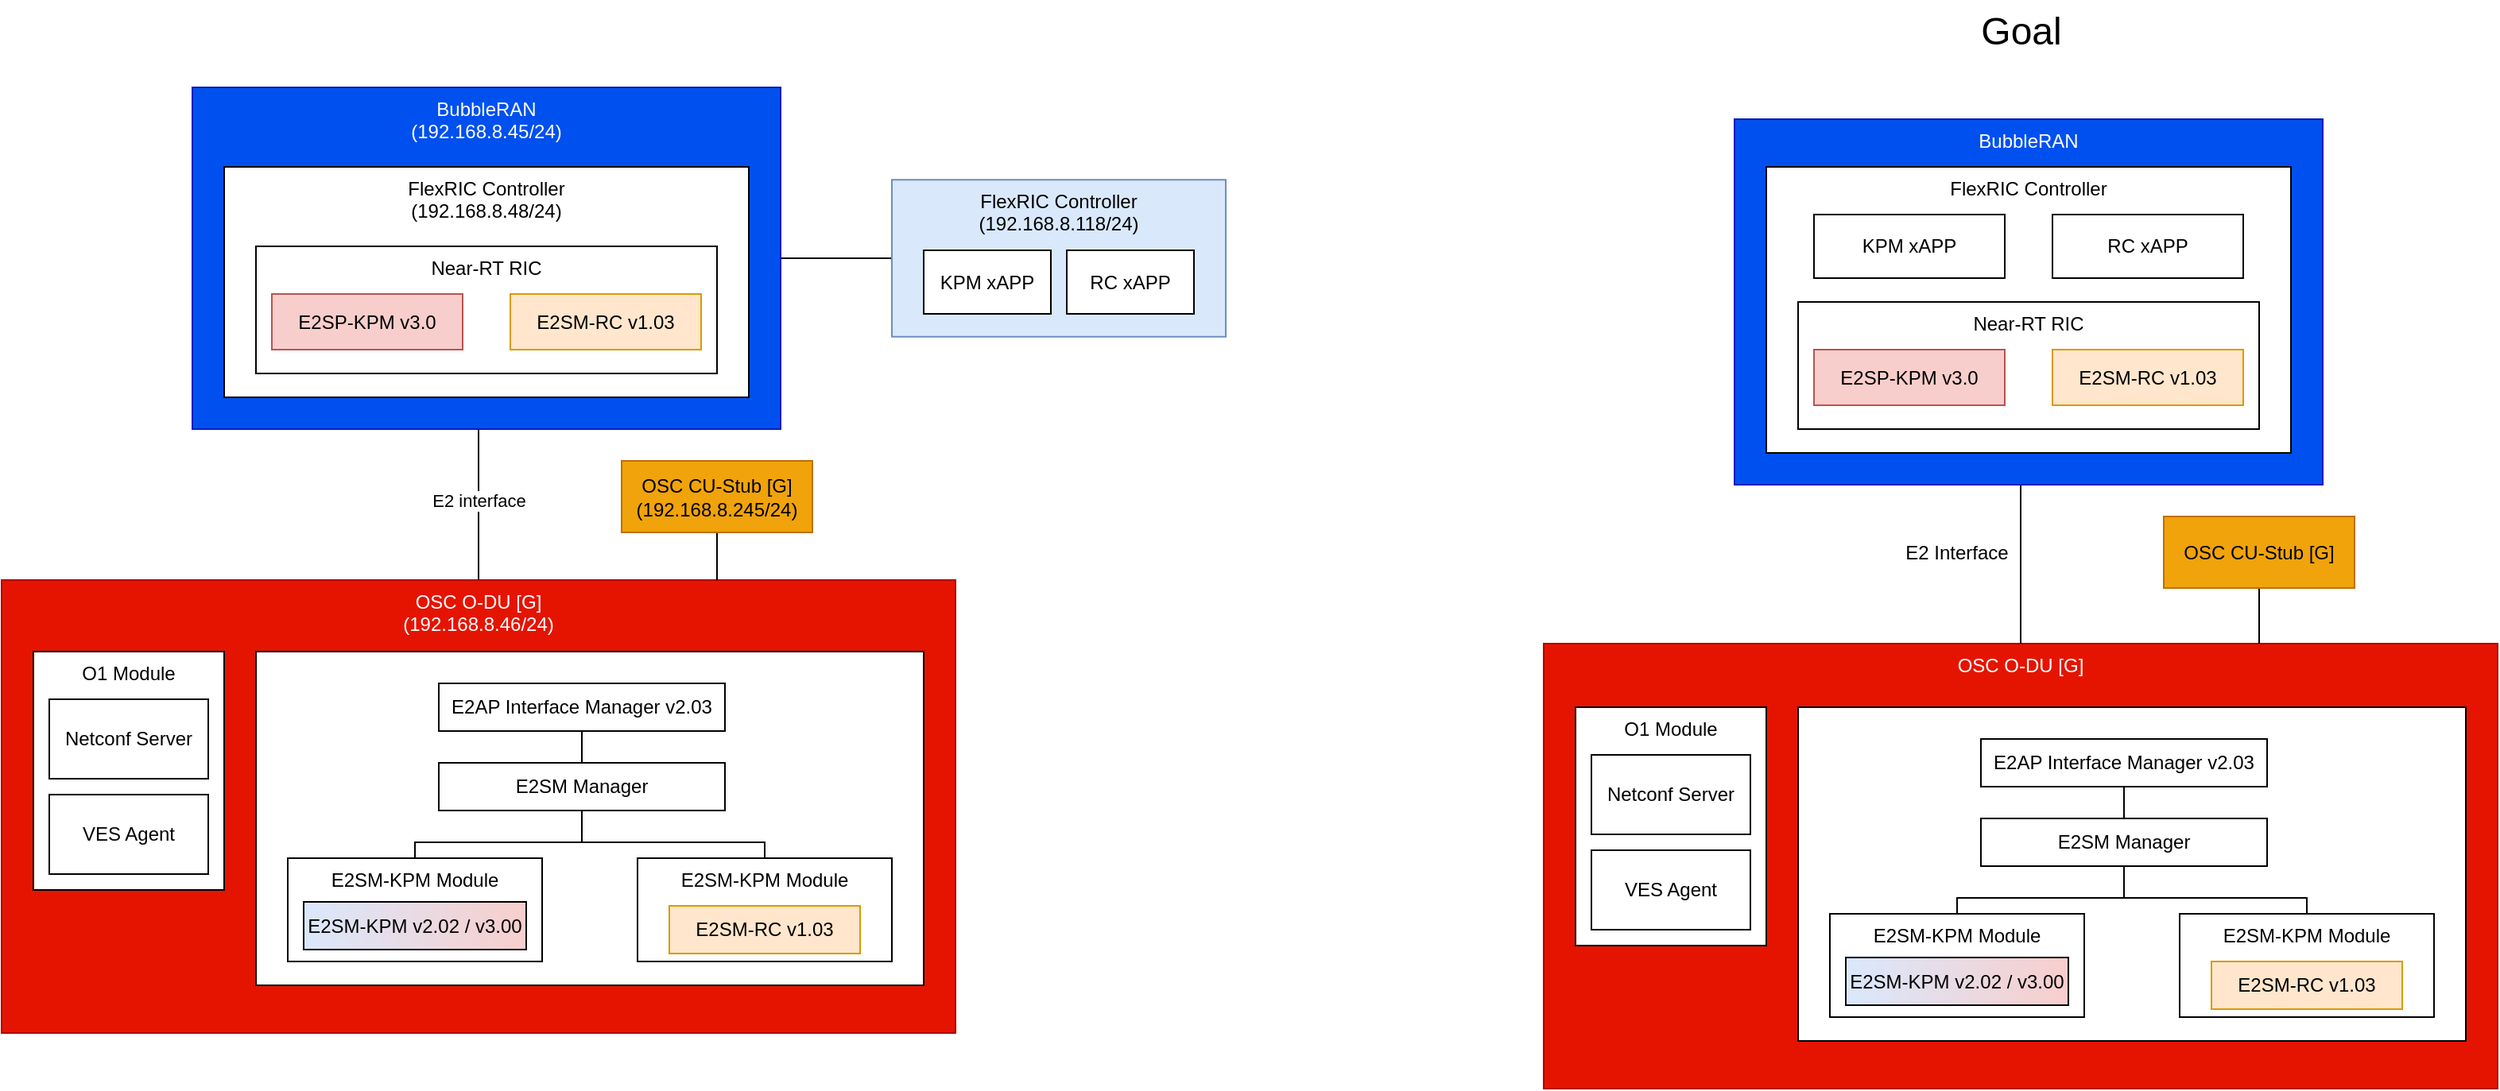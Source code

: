 <mxfile version="22.0.8" type="github" pages="4">
  <diagram name="Option 1" id="s59Q-w158SCySWScrCad">
    <mxGraphModel dx="2206" dy="1177" grid="1" gridSize="10" guides="1" tooltips="1" connect="1" arrows="1" fold="1" page="1" pageScale="1" pageWidth="850" pageHeight="1100" math="0" shadow="0">
      <root>
        <mxCell id="zjvszuKnY3uwTeaeMW8j-0" />
        <mxCell id="zjvszuKnY3uwTeaeMW8j-1" parent="zjvszuKnY3uwTeaeMW8j-0" />
        <mxCell id="ih0XG9cOAy8pQyRao4BD-30" style="edgeStyle=orthogonalEdgeStyle;rounded=0;orthogonalLoop=1;jettySize=auto;html=1;entryX=1;entryY=0.5;entryDx=0;entryDy=0;endArrow=none;endFill=0;" edge="1" parent="zjvszuKnY3uwTeaeMW8j-1" source="ih0XG9cOAy8pQyRao4BD-28" target="6quzkuUEPlF7q0RY0qUe-0">
          <mxGeometry relative="1" as="geometry" />
        </mxCell>
        <mxCell id="ih0XG9cOAy8pQyRao4BD-28" value="FlexRIC Controller&lt;br&gt;(192.168.8.118/24)" style="rounded=0;whiteSpace=wrap;html=1;fillColor=#dae8fc;strokeColor=#6c8ebf;verticalAlign=top;" vertex="1" parent="zjvszuKnY3uwTeaeMW8j-1">
          <mxGeometry x="600" y="118.13" width="210" height="98.75" as="geometry" />
        </mxCell>
        <mxCell id="zjvszuKnY3uwTeaeMW8j-32" value="OSC O-DU [G]&lt;br&gt;(192.168.8.46/24)" style="rounded=0;whiteSpace=wrap;html=1;verticalAlign=top;fillColor=#e51400;fontColor=#ffffff;strokeColor=#B20000;" parent="zjvszuKnY3uwTeaeMW8j-1" vertex="1">
          <mxGeometry x="40" y="370" width="600" height="285" as="geometry" />
        </mxCell>
        <mxCell id="zjvszuKnY3uwTeaeMW8j-33" value="O1 Module" style="rounded=0;whiteSpace=wrap;html=1;verticalAlign=top;" parent="zjvszuKnY3uwTeaeMW8j-1" vertex="1">
          <mxGeometry x="60" y="415" width="120" height="150" as="geometry" />
        </mxCell>
        <mxCell id="zjvszuKnY3uwTeaeMW8j-34" value="Netconf Server" style="rounded=0;whiteSpace=wrap;html=1;" parent="zjvszuKnY3uwTeaeMW8j-1" vertex="1">
          <mxGeometry x="70" y="445" width="100" height="50" as="geometry" />
        </mxCell>
        <mxCell id="zjvszuKnY3uwTeaeMW8j-35" value="VES Agent" style="rounded=0;whiteSpace=wrap;html=1;" parent="zjvszuKnY3uwTeaeMW8j-1" vertex="1">
          <mxGeometry x="70" y="505" width="100" height="50" as="geometry" />
        </mxCell>
        <mxCell id="zjvszuKnY3uwTeaeMW8j-36" value="" style="rounded=0;whiteSpace=wrap;html=1;" parent="zjvszuKnY3uwTeaeMW8j-1" vertex="1">
          <mxGeometry x="200" y="415" width="420" height="210" as="geometry" />
        </mxCell>
        <mxCell id="zjvszuKnY3uwTeaeMW8j-37" style="edgeStyle=orthogonalEdgeStyle;rounded=0;orthogonalLoop=1;jettySize=auto;html=1;entryX=0.5;entryY=0;entryDx=0;entryDy=0;endArrow=none;endFill=0;" parent="zjvszuKnY3uwTeaeMW8j-1" source="zjvszuKnY3uwTeaeMW8j-38" target="zjvszuKnY3uwTeaeMW8j-41" edge="1">
          <mxGeometry relative="1" as="geometry" />
        </mxCell>
        <mxCell id="zjvszuKnY3uwTeaeMW8j-38" value="E2AP Interface Manager v2.03" style="rounded=0;whiteSpace=wrap;html=1;" parent="zjvszuKnY3uwTeaeMW8j-1" vertex="1">
          <mxGeometry x="315" y="435" width="180" height="30" as="geometry" />
        </mxCell>
        <mxCell id="zjvszuKnY3uwTeaeMW8j-39" style="edgeStyle=orthogonalEdgeStyle;rounded=0;orthogonalLoop=1;jettySize=auto;html=1;endArrow=none;endFill=0;" parent="zjvszuKnY3uwTeaeMW8j-1" source="zjvszuKnY3uwTeaeMW8j-41" target="zjvszuKnY3uwTeaeMW8j-43" edge="1">
          <mxGeometry relative="1" as="geometry" />
        </mxCell>
        <mxCell id="zjvszuKnY3uwTeaeMW8j-40" style="edgeStyle=orthogonalEdgeStyle;rounded=0;orthogonalLoop=1;jettySize=auto;html=1;endArrow=none;endFill=0;" parent="zjvszuKnY3uwTeaeMW8j-1" source="zjvszuKnY3uwTeaeMW8j-41" target="zjvszuKnY3uwTeaeMW8j-45" edge="1">
          <mxGeometry relative="1" as="geometry">
            <Array as="points">
              <mxPoint x="405" y="535" />
              <mxPoint x="520" y="535" />
            </Array>
          </mxGeometry>
        </mxCell>
        <mxCell id="zjvszuKnY3uwTeaeMW8j-41" value="E2SM Manager" style="rounded=0;whiteSpace=wrap;html=1;" parent="zjvszuKnY3uwTeaeMW8j-1" vertex="1">
          <mxGeometry x="315" y="485" width="180" height="30" as="geometry" />
        </mxCell>
        <mxCell id="zjvszuKnY3uwTeaeMW8j-42" value="" style="group" parent="zjvszuKnY3uwTeaeMW8j-1" vertex="1" connectable="0">
          <mxGeometry x="220" y="545" width="160" height="65" as="geometry" />
        </mxCell>
        <mxCell id="zjvszuKnY3uwTeaeMW8j-43" value="E2SM-KPM Module" style="rounded=0;whiteSpace=wrap;html=1;verticalAlign=top;" parent="zjvszuKnY3uwTeaeMW8j-42" vertex="1">
          <mxGeometry width="160" height="65" as="geometry" />
        </mxCell>
        <mxCell id="zjvszuKnY3uwTeaeMW8j-44" value="E2SM-KPM v2.02 / v3.00" style="rounded=0;whiteSpace=wrap;html=1;gradientColor=#DAE8FC;gradientDirection=west;fillColor=#F8CECC;" parent="zjvszuKnY3uwTeaeMW8j-42" vertex="1">
          <mxGeometry x="10" y="27.5" width="140" height="30" as="geometry" />
        </mxCell>
        <mxCell id="zjvszuKnY3uwTeaeMW8j-45" value="E2SM-KPM Module" style="rounded=0;whiteSpace=wrap;html=1;verticalAlign=top;" parent="zjvszuKnY3uwTeaeMW8j-1" vertex="1">
          <mxGeometry x="440" y="545" width="160" height="65" as="geometry" />
        </mxCell>
        <mxCell id="zjvszuKnY3uwTeaeMW8j-46" value="E2SM-RC v1.03" style="rounded=0;whiteSpace=wrap;html=1;fillColor=#ffe6cc;strokeColor=#d79b00;" parent="zjvszuKnY3uwTeaeMW8j-1" vertex="1">
          <mxGeometry x="460" y="575" width="120" height="30" as="geometry" />
        </mxCell>
        <mxCell id="zjvszuKnY3uwTeaeMW8j-47" style="edgeStyle=orthogonalEdgeStyle;rounded=0;orthogonalLoop=1;jettySize=auto;html=1;entryX=0.75;entryY=0;entryDx=0;entryDy=0;endArrow=none;endFill=0;" parent="zjvszuKnY3uwTeaeMW8j-1" source="zjvszuKnY3uwTeaeMW8j-48" target="zjvszuKnY3uwTeaeMW8j-32" edge="1">
          <mxGeometry relative="1" as="geometry" />
        </mxCell>
        <mxCell id="zjvszuKnY3uwTeaeMW8j-48" value="OSC CU-Stub [G]&lt;br&gt;(192.168.8.245/24)" style="rounded=0;whiteSpace=wrap;html=1;fillColor=#f0a30a;fontColor=#000000;strokeColor=#BD7000;" parent="zjvszuKnY3uwTeaeMW8j-1" vertex="1">
          <mxGeometry x="430" y="295" width="120" height="45" as="geometry" />
        </mxCell>
        <mxCell id="zjvszuKnY3uwTeaeMW8j-49" value="E2 interface" style="edgeStyle=orthogonalEdgeStyle;rounded=0;orthogonalLoop=1;jettySize=auto;html=1;endArrow=none;endFill=0;jumpStyle=arc;exitX=0.5;exitY=1;exitDx=0;exitDy=0;" parent="zjvszuKnY3uwTeaeMW8j-1" source="6quzkuUEPlF7q0RY0qUe-0" target="zjvszuKnY3uwTeaeMW8j-32" edge="1">
          <mxGeometry relative="1" as="geometry">
            <mxPoint x="340" y="275" as="sourcePoint" />
            <Array as="points">
              <mxPoint x="340" y="275" />
            </Array>
          </mxGeometry>
        </mxCell>
        <mxCell id="6quzkuUEPlF7q0RY0qUe-0" value="BubbleRAN &lt;br&gt;(192.168.8.45/24)" style="rounded=0;whiteSpace=wrap;html=1;verticalAlign=top;fillColor=#0050ef;fontColor=#ffffff;strokeColor=#001DBC;" parent="zjvszuKnY3uwTeaeMW8j-1" vertex="1">
          <mxGeometry x="160" y="60" width="370" height="215" as="geometry" />
        </mxCell>
        <mxCell id="6quzkuUEPlF7q0RY0qUe-1" value="FlexRIC Controller &lt;br&gt;(192.168.8.48/24)" style="rounded=0;whiteSpace=wrap;html=1;verticalAlign=top;" parent="zjvszuKnY3uwTeaeMW8j-1" vertex="1">
          <mxGeometry x="180" y="110" width="330" height="145" as="geometry" />
        </mxCell>
        <mxCell id="6quzkuUEPlF7q0RY0qUe-2" value="KPM xAPP" style="rounded=0;whiteSpace=wrap;html=1;" parent="zjvszuKnY3uwTeaeMW8j-1" vertex="1">
          <mxGeometry x="620" y="162.5" width="80" height="40" as="geometry" />
        </mxCell>
        <mxCell id="6quzkuUEPlF7q0RY0qUe-3" value="RC xAPP" style="rounded=0;whiteSpace=wrap;html=1;" parent="zjvszuKnY3uwTeaeMW8j-1" vertex="1">
          <mxGeometry x="710" y="162.5" width="80" height="40" as="geometry" />
        </mxCell>
        <mxCell id="6quzkuUEPlF7q0RY0qUe-4" value="Near-RT RIC" style="rounded=0;whiteSpace=wrap;html=1;verticalAlign=top;" parent="zjvszuKnY3uwTeaeMW8j-1" vertex="1">
          <mxGeometry x="200" y="160" width="290" height="80" as="geometry" />
        </mxCell>
        <mxCell id="6quzkuUEPlF7q0RY0qUe-5" value="E2SP-KPM v3.0" style="rounded=0;whiteSpace=wrap;html=1;fillColor=#f8cecc;strokeColor=#b85450;" parent="zjvszuKnY3uwTeaeMW8j-1" vertex="1">
          <mxGeometry x="210" y="190" width="120" height="35" as="geometry" />
        </mxCell>
        <mxCell id="6quzkuUEPlF7q0RY0qUe-6" value="E2SM-RC v1.03" style="rounded=0;whiteSpace=wrap;html=1;fillColor=#ffe6cc;strokeColor=#d79b00;" parent="zjvszuKnY3uwTeaeMW8j-1" vertex="1">
          <mxGeometry x="360" y="190" width="120" height="35" as="geometry" />
        </mxCell>
        <mxCell id="6quzkuUEPlF7q0RY0qUe-7" style="edgeStyle=orthogonalEdgeStyle;rounded=0;orthogonalLoop=1;jettySize=auto;html=1;exitX=0.5;exitY=1;exitDx=0;exitDy=0;" parent="zjvszuKnY3uwTeaeMW8j-1" source="6quzkuUEPlF7q0RY0qUe-1" target="6quzkuUEPlF7q0RY0qUe-1" edge="1">
          <mxGeometry relative="1" as="geometry" />
        </mxCell>
        <mxCell id="ih0XG9cOAy8pQyRao4BD-0" value="OSC O-DU [G]" style="rounded=0;whiteSpace=wrap;html=1;verticalAlign=top;fillColor=#e51400;fontColor=#ffffff;strokeColor=#B20000;" vertex="1" parent="zjvszuKnY3uwTeaeMW8j-1">
          <mxGeometry x="1010" y="410" width="600" height="280" as="geometry" />
        </mxCell>
        <mxCell id="ih0XG9cOAy8pQyRao4BD-1" value="O1 Module" style="rounded=0;whiteSpace=wrap;html=1;verticalAlign=top;" vertex="1" parent="zjvszuKnY3uwTeaeMW8j-1">
          <mxGeometry x="1030" y="450" width="120" height="150" as="geometry" />
        </mxCell>
        <mxCell id="ih0XG9cOAy8pQyRao4BD-2" value="Netconf Server" style="rounded=0;whiteSpace=wrap;html=1;" vertex="1" parent="zjvszuKnY3uwTeaeMW8j-1">
          <mxGeometry x="1040" y="480" width="100" height="50" as="geometry" />
        </mxCell>
        <mxCell id="ih0XG9cOAy8pQyRao4BD-3" value="VES Agent" style="rounded=0;whiteSpace=wrap;html=1;" vertex="1" parent="zjvszuKnY3uwTeaeMW8j-1">
          <mxGeometry x="1040" y="540" width="100" height="50" as="geometry" />
        </mxCell>
        <mxCell id="ih0XG9cOAy8pQyRao4BD-4" value="" style="rounded=0;whiteSpace=wrap;html=1;" vertex="1" parent="zjvszuKnY3uwTeaeMW8j-1">
          <mxGeometry x="1170" y="450" width="420" height="210" as="geometry" />
        </mxCell>
        <mxCell id="ih0XG9cOAy8pQyRao4BD-5" style="edgeStyle=orthogonalEdgeStyle;rounded=0;orthogonalLoop=1;jettySize=auto;html=1;entryX=0.5;entryY=0;entryDx=0;entryDy=0;endArrow=none;endFill=0;" edge="1" parent="zjvszuKnY3uwTeaeMW8j-1" source="ih0XG9cOAy8pQyRao4BD-6" target="ih0XG9cOAy8pQyRao4BD-9">
          <mxGeometry relative="1" as="geometry" />
        </mxCell>
        <mxCell id="ih0XG9cOAy8pQyRao4BD-6" value="E2AP Interface Manager v2.03" style="rounded=0;whiteSpace=wrap;html=1;" vertex="1" parent="zjvszuKnY3uwTeaeMW8j-1">
          <mxGeometry x="1285" y="470" width="180" height="30" as="geometry" />
        </mxCell>
        <mxCell id="ih0XG9cOAy8pQyRao4BD-7" style="edgeStyle=orthogonalEdgeStyle;rounded=0;orthogonalLoop=1;jettySize=auto;html=1;endArrow=none;endFill=0;" edge="1" parent="zjvszuKnY3uwTeaeMW8j-1" source="ih0XG9cOAy8pQyRao4BD-9" target="ih0XG9cOAy8pQyRao4BD-11">
          <mxGeometry relative="1" as="geometry" />
        </mxCell>
        <mxCell id="ih0XG9cOAy8pQyRao4BD-8" style="edgeStyle=orthogonalEdgeStyle;rounded=0;orthogonalLoop=1;jettySize=auto;html=1;endArrow=none;endFill=0;" edge="1" parent="zjvszuKnY3uwTeaeMW8j-1" source="ih0XG9cOAy8pQyRao4BD-9" target="ih0XG9cOAy8pQyRao4BD-13">
          <mxGeometry relative="1" as="geometry">
            <Array as="points">
              <mxPoint x="1375" y="570" />
              <mxPoint x="1490" y="570" />
            </Array>
          </mxGeometry>
        </mxCell>
        <mxCell id="ih0XG9cOAy8pQyRao4BD-9" value="E2SM Manager" style="rounded=0;whiteSpace=wrap;html=1;" vertex="1" parent="zjvszuKnY3uwTeaeMW8j-1">
          <mxGeometry x="1285" y="520" width="180" height="30" as="geometry" />
        </mxCell>
        <mxCell id="ih0XG9cOAy8pQyRao4BD-10" value="" style="group" vertex="1" connectable="0" parent="zjvszuKnY3uwTeaeMW8j-1">
          <mxGeometry x="1190" y="580" width="160" height="65" as="geometry" />
        </mxCell>
        <mxCell id="ih0XG9cOAy8pQyRao4BD-11" value="E2SM-KPM Module" style="rounded=0;whiteSpace=wrap;html=1;verticalAlign=top;" vertex="1" parent="ih0XG9cOAy8pQyRao4BD-10">
          <mxGeometry width="160" height="65" as="geometry" />
        </mxCell>
        <mxCell id="ih0XG9cOAy8pQyRao4BD-12" value="E2SM-KPM v2.02 / v3.00" style="rounded=0;whiteSpace=wrap;html=1;gradientColor=#DAE8FC;gradientDirection=west;fillColor=#F8CECC;" vertex="1" parent="ih0XG9cOAy8pQyRao4BD-10">
          <mxGeometry x="10" y="27.5" width="140" height="30" as="geometry" />
        </mxCell>
        <mxCell id="ih0XG9cOAy8pQyRao4BD-13" value="E2SM-KPM Module" style="rounded=0;whiteSpace=wrap;html=1;verticalAlign=top;" vertex="1" parent="zjvszuKnY3uwTeaeMW8j-1">
          <mxGeometry x="1410" y="580" width="160" height="65" as="geometry" />
        </mxCell>
        <mxCell id="ih0XG9cOAy8pQyRao4BD-14" value="E2SM-RC v1.03" style="rounded=0;whiteSpace=wrap;html=1;fillColor=#ffe6cc;strokeColor=#d79b00;" vertex="1" parent="zjvszuKnY3uwTeaeMW8j-1">
          <mxGeometry x="1430" y="610" width="120" height="30" as="geometry" />
        </mxCell>
        <mxCell id="ih0XG9cOAy8pQyRao4BD-15" style="edgeStyle=orthogonalEdgeStyle;rounded=0;orthogonalLoop=1;jettySize=auto;html=1;entryX=0.75;entryY=0;entryDx=0;entryDy=0;endArrow=none;endFill=0;" edge="1" parent="zjvszuKnY3uwTeaeMW8j-1" source="ih0XG9cOAy8pQyRao4BD-16" target="ih0XG9cOAy8pQyRao4BD-0">
          <mxGeometry relative="1" as="geometry" />
        </mxCell>
        <mxCell id="ih0XG9cOAy8pQyRao4BD-16" value="OSC CU-Stub [G]" style="rounded=0;whiteSpace=wrap;html=1;fillColor=#f0a30a;fontColor=#000000;strokeColor=#BD7000;" vertex="1" parent="zjvszuKnY3uwTeaeMW8j-1">
          <mxGeometry x="1400" y="330" width="120" height="45" as="geometry" />
        </mxCell>
        <mxCell id="ih0XG9cOAy8pQyRao4BD-17" style="edgeStyle=orthogonalEdgeStyle;rounded=0;orthogonalLoop=1;jettySize=auto;html=1;endArrow=none;endFill=0;jumpStyle=arc;exitX=0.5;exitY=1;exitDx=0;exitDy=0;" edge="1" parent="zjvszuKnY3uwTeaeMW8j-1" source="ih0XG9cOAy8pQyRao4BD-19" target="ih0XG9cOAy8pQyRao4BD-0">
          <mxGeometry relative="1" as="geometry">
            <mxPoint x="1310" y="310" as="sourcePoint" />
            <Array as="points">
              <mxPoint x="1310" y="310" />
            </Array>
          </mxGeometry>
        </mxCell>
        <mxCell id="ih0XG9cOAy8pQyRao4BD-18" value="E2 Interface" style="text;html=1;strokeColor=none;fillColor=none;align=center;verticalAlign=middle;whiteSpace=wrap;rounded=0;" vertex="1" parent="zjvszuKnY3uwTeaeMW8j-1">
          <mxGeometry x="1215" y="337.5" width="110" height="30" as="geometry" />
        </mxCell>
        <mxCell id="ih0XG9cOAy8pQyRao4BD-19" value="BubbleRAN" style="rounded=0;whiteSpace=wrap;html=1;verticalAlign=top;fillColor=#0050ef;fontColor=#ffffff;strokeColor=#001DBC;" vertex="1" parent="zjvszuKnY3uwTeaeMW8j-1">
          <mxGeometry x="1130" y="80" width="370" height="230" as="geometry" />
        </mxCell>
        <mxCell id="ih0XG9cOAy8pQyRao4BD-20" value="FlexRIC Controller" style="rounded=0;whiteSpace=wrap;html=1;verticalAlign=top;" vertex="1" parent="zjvszuKnY3uwTeaeMW8j-1">
          <mxGeometry x="1150" y="110" width="330" height="180" as="geometry" />
        </mxCell>
        <mxCell id="ih0XG9cOAy8pQyRao4BD-21" value="KPM xAPP" style="rounded=0;whiteSpace=wrap;html=1;" vertex="1" parent="zjvszuKnY3uwTeaeMW8j-1">
          <mxGeometry x="1180" y="140" width="120" height="40" as="geometry" />
        </mxCell>
        <mxCell id="ih0XG9cOAy8pQyRao4BD-22" value="RC xAPP" style="rounded=0;whiteSpace=wrap;html=1;" vertex="1" parent="zjvszuKnY3uwTeaeMW8j-1">
          <mxGeometry x="1330" y="140" width="120" height="40" as="geometry" />
        </mxCell>
        <mxCell id="ih0XG9cOAy8pQyRao4BD-23" value="Near-RT RIC" style="rounded=0;whiteSpace=wrap;html=1;verticalAlign=top;" vertex="1" parent="zjvszuKnY3uwTeaeMW8j-1">
          <mxGeometry x="1170" y="195" width="290" height="80" as="geometry" />
        </mxCell>
        <mxCell id="ih0XG9cOAy8pQyRao4BD-24" value="E2SP-KPM v3.0" style="rounded=0;whiteSpace=wrap;html=1;fillColor=#f8cecc;strokeColor=#b85450;" vertex="1" parent="zjvszuKnY3uwTeaeMW8j-1">
          <mxGeometry x="1180" y="225" width="120" height="35" as="geometry" />
        </mxCell>
        <mxCell id="ih0XG9cOAy8pQyRao4BD-25" value="E2SM-RC v1.03" style="rounded=0;whiteSpace=wrap;html=1;fillColor=#ffe6cc;strokeColor=#d79b00;" vertex="1" parent="zjvszuKnY3uwTeaeMW8j-1">
          <mxGeometry x="1330" y="225" width="120" height="35" as="geometry" />
        </mxCell>
        <mxCell id="ih0XG9cOAy8pQyRao4BD-26" style="edgeStyle=orthogonalEdgeStyle;rounded=0;orthogonalLoop=1;jettySize=auto;html=1;exitX=0.5;exitY=1;exitDx=0;exitDy=0;" edge="1" parent="zjvszuKnY3uwTeaeMW8j-1" source="ih0XG9cOAy8pQyRao4BD-20" target="ih0XG9cOAy8pQyRao4BD-20">
          <mxGeometry relative="1" as="geometry" />
        </mxCell>
        <mxCell id="ih0XG9cOAy8pQyRao4BD-27" value="&lt;font style=&quot;font-size: 24px;&quot;&gt;Goal&lt;/font&gt;" style="text;html=1;align=center;verticalAlign=middle;resizable=0;points=[];autosize=1;strokeColor=none;fillColor=none;" vertex="1" parent="zjvszuKnY3uwTeaeMW8j-1">
          <mxGeometry x="1275" y="5" width="70" height="40" as="geometry" />
        </mxCell>
      </root>
    </mxGraphModel>
  </diagram>
  <diagram name="Option 2" id="tCfgE7BR6PGSNtpNqZTy">
    <mxGraphModel dx="1247" dy="665" grid="1" gridSize="10" guides="1" tooltips="1" connect="1" arrows="1" fold="1" page="1" pageScale="1" pageWidth="850" pageHeight="1100" math="0" shadow="0">
      <root>
        <mxCell id="4ySPWQuoWYqf-f-CI60a-0" />
        <mxCell id="4ySPWQuoWYqf-f-CI60a-1" parent="4ySPWQuoWYqf-f-CI60a-0" />
        <mxCell id="4ySPWQuoWYqf-f-CI60a-2" value="OAI gNB" style="rounded=0;whiteSpace=wrap;html=1;verticalAlign=top;" vertex="1" parent="4ySPWQuoWYqf-f-CI60a-1">
          <mxGeometry x="285" y="380" width="150" height="190" as="geometry" />
        </mxCell>
        <mxCell id="4ySPWQuoWYqf-f-CI60a-3" style="edgeStyle=orthogonalEdgeStyle;rounded=0;orthogonalLoop=1;jettySize=auto;html=1;endArrow=none;endFill=0;" edge="1" parent="4ySPWQuoWYqf-f-CI60a-1" source="4ySPWQuoWYqf-f-CI60a-4" target="4ySPWQuoWYqf-f-CI60a-5">
          <mxGeometry relative="1" as="geometry" />
        </mxCell>
        <mxCell id="4ySPWQuoWYqf-f-CI60a-4" value="OAI DU" style="rounded=0;whiteSpace=wrap;html=1;" vertex="1" parent="4ySPWQuoWYqf-f-CI60a-1">
          <mxGeometry x="300" y="490" width="120" height="60" as="geometry" />
        </mxCell>
        <mxCell id="4ySPWQuoWYqf-f-CI60a-5" value="OAI CU" style="rounded=0;whiteSpace=wrap;html=1;" vertex="1" parent="4ySPWQuoWYqf-f-CI60a-1">
          <mxGeometry x="300" y="410" width="120" height="60" as="geometry" />
        </mxCell>
        <mxCell id="4ySPWQuoWYqf-f-CI60a-7" style="edgeStyle=orthogonalEdgeStyle;rounded=0;orthogonalLoop=1;jettySize=auto;html=1;endArrow=none;endFill=0;jumpStyle=arc;" edge="1" parent="4ySPWQuoWYqf-f-CI60a-1" source="4ySPWQuoWYqf-f-CI60a-8" target="4ySPWQuoWYqf-f-CI60a-2">
          <mxGeometry relative="1" as="geometry">
            <Array as="points">
              <mxPoint x="360" y="300" />
              <mxPoint x="360" y="300" />
            </Array>
          </mxGeometry>
        </mxCell>
        <mxCell id="4ySPWQuoWYqf-f-CI60a-8" value="OSC Near-RT RIC [F]" style="rounded=0;whiteSpace=wrap;html=1;verticalAlign=top;fillColor=#fff2cc;strokeColor=#d6b656;" vertex="1" parent="4ySPWQuoWYqf-f-CI60a-1">
          <mxGeometry x="50" y="80" width="620" height="230" as="geometry" />
        </mxCell>
        <mxCell id="4ySPWQuoWYqf-f-CI60a-9" value="Slice xApp" style="rounded=0;whiteSpace=wrap;html=1;verticalAlign=top;" vertex="1" parent="4ySPWQuoWYqf-f-CI60a-1">
          <mxGeometry x="370" y="120" width="130" height="80" as="geometry" />
        </mxCell>
        <mxCell id="4ySPWQuoWYqf-f-CI60a-10" value="" style="group" vertex="1" connectable="0" parent="4ySPWQuoWYqf-f-CI60a-1">
          <mxGeometry x="70" y="120" width="130" height="80" as="geometry" />
        </mxCell>
        <mxCell id="4ySPWQuoWYqf-f-CI60a-11" value="KPIMON-GO xApp" style="rounded=0;whiteSpace=wrap;html=1;verticalAlign=top;" vertex="1" parent="4ySPWQuoWYqf-f-CI60a-10">
          <mxGeometry width="130" height="80" as="geometry" />
        </mxCell>
        <mxCell id="4ySPWQuoWYqf-f-CI60a-12" value="E2SP-KPM v2.02" style="rounded=0;whiteSpace=wrap;html=1;fillColor=#dae8fc;strokeColor=#6c8ebf;" vertex="1" parent="4ySPWQuoWYqf-f-CI60a-10">
          <mxGeometry x="5" y="30" width="120" height="40" as="geometry" />
        </mxCell>
        <mxCell id="4ySPWQuoWYqf-f-CI60a-13" value="" style="group" vertex="1" connectable="0" parent="4ySPWQuoWYqf-f-CI60a-1">
          <mxGeometry x="220" y="120" width="130" height="80" as="geometry" />
        </mxCell>
        <mxCell id="4ySPWQuoWYqf-f-CI60a-14" value="KPM xApp" style="rounded=0;whiteSpace=wrap;html=1;verticalAlign=top;" vertex="1" parent="4ySPWQuoWYqf-f-CI60a-13">
          <mxGeometry width="130" height="80" as="geometry" />
        </mxCell>
        <mxCell id="4ySPWQuoWYqf-f-CI60a-15" value="E2SP-KPM v2.02" style="rounded=0;whiteSpace=wrap;html=1;fillColor=#dae8fc;strokeColor=#6c8ebf;" vertex="1" parent="4ySPWQuoWYqf-f-CI60a-13">
          <mxGeometry x="5" y="30" width="120" height="40" as="geometry" />
        </mxCell>
        <mxCell id="4ySPWQuoWYqf-f-CI60a-16" value="" style="group" vertex="1" connectable="0" parent="4ySPWQuoWYqf-f-CI60a-1">
          <mxGeometry x="520" y="120" width="130" height="80" as="geometry" />
        </mxCell>
        <mxCell id="4ySPWQuoWYqf-f-CI60a-17" value="RC xApp" style="rounded=0;whiteSpace=wrap;html=1;verticalAlign=top;" vertex="1" parent="4ySPWQuoWYqf-f-CI60a-16">
          <mxGeometry width="130" height="80" as="geometry" />
        </mxCell>
        <mxCell id="4ySPWQuoWYqf-f-CI60a-18" value="E2SM-RC v1.03" style="rounded=0;whiteSpace=wrap;html=1;fillColor=#ffe6cc;strokeColor=#d79b00;" vertex="1" parent="4ySPWQuoWYqf-f-CI60a-16">
          <mxGeometry x="5" y="30" width="120" height="40" as="geometry" />
        </mxCell>
        <mxCell id="4ySPWQuoWYqf-f-CI60a-26" value="Near-RT RIC Platform" style="rounded=0;whiteSpace=wrap;html=1;verticalAlign=top;" vertex="1" parent="4ySPWQuoWYqf-f-CI60a-1">
          <mxGeometry x="70" y="230" width="580" height="60" as="geometry" />
        </mxCell>
        <mxCell id="4ySPWQuoWYqf-f-CI60a-27" value="InfluxDB" style="rounded=0;whiteSpace=wrap;html=1;" vertex="1" parent="4ySPWQuoWYqf-f-CI60a-1">
          <mxGeometry x="95" y="240" width="80" height="40" as="geometry" />
        </mxCell>
        <mxCell id="4ySPWQuoWYqf-f-CI60a-28" style="edgeStyle=orthogonalEdgeStyle;rounded=0;orthogonalLoop=1;jettySize=auto;html=1;entryX=0.112;entryY=0.01;entryDx=0;entryDy=0;entryPerimeter=0;endArrow=none;endFill=0;" edge="1" parent="4ySPWQuoWYqf-f-CI60a-1" source="4ySPWQuoWYqf-f-CI60a-11" target="4ySPWQuoWYqf-f-CI60a-26">
          <mxGeometry relative="1" as="geometry" />
        </mxCell>
        <mxCell id="4ySPWQuoWYqf-f-CI60a-29" style="edgeStyle=orthogonalEdgeStyle;rounded=0;orthogonalLoop=1;jettySize=auto;html=1;entryX=0.371;entryY=0.004;entryDx=0;entryDy=0;entryPerimeter=0;endArrow=none;endFill=0;" edge="1" parent="4ySPWQuoWYqf-f-CI60a-1" source="4ySPWQuoWYqf-f-CI60a-14" target="4ySPWQuoWYqf-f-CI60a-26">
          <mxGeometry relative="1" as="geometry">
            <Array as="points" />
          </mxGeometry>
        </mxCell>
        <mxCell id="4ySPWQuoWYqf-f-CI60a-30" style="edgeStyle=orthogonalEdgeStyle;rounded=0;orthogonalLoop=1;jettySize=auto;html=1;endArrow=none;endFill=0;" edge="1" parent="4ySPWQuoWYqf-f-CI60a-1" source="4ySPWQuoWYqf-f-CI60a-9">
          <mxGeometry relative="1" as="geometry">
            <mxPoint x="435" y="230" as="targetPoint" />
            <Array as="points">
              <mxPoint x="435" y="230" />
            </Array>
          </mxGeometry>
        </mxCell>
        <mxCell id="4ySPWQuoWYqf-f-CI60a-31" style="edgeStyle=orthogonalEdgeStyle;rounded=0;orthogonalLoop=1;jettySize=auto;html=1;entryX=0.888;entryY=-0.008;entryDx=0;entryDy=0;entryPerimeter=0;endArrow=none;endFill=0;" edge="1" parent="4ySPWQuoWYqf-f-CI60a-1" source="4ySPWQuoWYqf-f-CI60a-17" target="4ySPWQuoWYqf-f-CI60a-26">
          <mxGeometry relative="1" as="geometry" />
        </mxCell>
        <mxCell id="4ySPWQuoWYqf-f-CI60a-47" style="edgeStyle=orthogonalEdgeStyle;rounded=0;orthogonalLoop=1;jettySize=auto;html=1;entryX=0.75;entryY=0;entryDx=0;entryDy=0;endArrow=none;endFill=0;" edge="1" parent="4ySPWQuoWYqf-f-CI60a-1" source="4ySPWQuoWYqf-f-CI60a-48">
          <mxGeometry relative="1" as="geometry">
            <mxPoint x="515" y="445" as="targetPoint" />
          </mxGeometry>
        </mxCell>
        <mxCell id="4ySPWQuoWYqf-f-CI60a-50" value="E2 Interface" style="text;html=1;strokeColor=none;fillColor=none;align=center;verticalAlign=middle;whiteSpace=wrap;rounded=0;" vertex="1" parent="4ySPWQuoWYqf-f-CI60a-1">
          <mxGeometry x="340" y="335" width="110" height="30" as="geometry" />
        </mxCell>
      </root>
    </mxGraphModel>
  </diagram>
  <diagram name="Final Goal" id="gCN4o6Veg4n1kq5N-5kR">
    <mxGraphModel dx="1434" dy="765" grid="1" gridSize="10" guides="1" tooltips="1" connect="1" arrows="1" fold="1" page="1" pageScale="1" pageWidth="850" pageHeight="1100" math="0" shadow="0">
      <root>
        <mxCell id="0" />
        <mxCell id="1" parent="0" />
        <mxCell id="XRGXcyckAtTecOZa3kos-3" value="OAI gNB" style="rounded=0;whiteSpace=wrap;html=1;verticalAlign=top;" parent="1" vertex="1">
          <mxGeometry x="830" y="440" width="150" height="210" as="geometry" />
        </mxCell>
        <mxCell id="XRGXcyckAtTecOZa3kos-4" style="edgeStyle=orthogonalEdgeStyle;rounded=0;orthogonalLoop=1;jettySize=auto;html=1;endArrow=none;endFill=0;" parent="1" source="XRGXcyckAtTecOZa3kos-1" target="XRGXcyckAtTecOZa3kos-2" edge="1">
          <mxGeometry relative="1" as="geometry" />
        </mxCell>
        <mxCell id="XRGXcyckAtTecOZa3kos-1" value="OAI DU" style="rounded=0;whiteSpace=wrap;html=1;" parent="1" vertex="1">
          <mxGeometry x="845" y="570" width="120" height="60" as="geometry" />
        </mxCell>
        <mxCell id="XRGXcyckAtTecOZa3kos-2" value="OAI CU" style="rounded=0;whiteSpace=wrap;html=1;" parent="1" vertex="1">
          <mxGeometry x="845" y="480" width="120" height="60" as="geometry" />
        </mxCell>
        <mxCell id="1UXzM20nikgGf2zpWay3-17" style="edgeStyle=orthogonalEdgeStyle;rounded=0;orthogonalLoop=1;jettySize=auto;html=1;endArrow=none;endFill=0;" parent="1" source="3vOwqqGTulnoMyiWmg79-8" target="3vOwqqGTulnoMyiWmg79-29" edge="1">
          <mxGeometry relative="1" as="geometry" />
        </mxCell>
        <mxCell id="1UXzM20nikgGf2zpWay3-21" style="edgeStyle=orthogonalEdgeStyle;rounded=0;orthogonalLoop=1;jettySize=auto;html=1;endArrow=none;endFill=0;jumpStyle=arc;" parent="1" source="3vOwqqGTulnoMyiWmg79-8" target="XRGXcyckAtTecOZa3kos-3" edge="1">
          <mxGeometry relative="1" as="geometry">
            <Array as="points">
              <mxPoint x="690" y="195" />
              <mxPoint x="690" y="360" />
              <mxPoint x="905" y="360" />
            </Array>
          </mxGeometry>
        </mxCell>
        <mxCell id="3vOwqqGTulnoMyiWmg79-8" value="OSC Near-RT RIC [F]" style="rounded=0;whiteSpace=wrap;html=1;verticalAlign=top;fillColor=#fff2cc;strokeColor=#d6b656;" parent="1" vertex="1">
          <mxGeometry x="50" y="40" width="620" height="230" as="geometry" />
        </mxCell>
        <mxCell id="3vOwqqGTulnoMyiWmg79-13" value="Slice xApp" style="rounded=0;whiteSpace=wrap;html=1;verticalAlign=top;" parent="1" vertex="1">
          <mxGeometry x="370" y="80" width="130" height="80" as="geometry" />
        </mxCell>
        <mxCell id="3vOwqqGTulnoMyiWmg79-16" value="" style="group" parent="1" vertex="1" connectable="0">
          <mxGeometry x="70" y="80" width="130" height="80" as="geometry" />
        </mxCell>
        <mxCell id="3vOwqqGTulnoMyiWmg79-9" value="KPIMON-GO xApp" style="rounded=0;whiteSpace=wrap;html=1;verticalAlign=top;" parent="3vOwqqGTulnoMyiWmg79-16" vertex="1">
          <mxGeometry width="130" height="80" as="geometry" />
        </mxCell>
        <mxCell id="3vOwqqGTulnoMyiWmg79-10" value="E2SP-KPM v2.02" style="rounded=0;whiteSpace=wrap;html=1;fillColor=#dae8fc;strokeColor=#6c8ebf;" parent="3vOwqqGTulnoMyiWmg79-16" vertex="1">
          <mxGeometry x="5" y="30" width="120" height="40" as="geometry" />
        </mxCell>
        <mxCell id="3vOwqqGTulnoMyiWmg79-17" value="" style="group" parent="1" vertex="1" connectable="0">
          <mxGeometry x="220" y="80" width="130" height="80" as="geometry" />
        </mxCell>
        <mxCell id="3vOwqqGTulnoMyiWmg79-11" value="KPM xApp" style="rounded=0;whiteSpace=wrap;html=1;verticalAlign=top;" parent="3vOwqqGTulnoMyiWmg79-17" vertex="1">
          <mxGeometry width="130" height="80" as="geometry" />
        </mxCell>
        <mxCell id="3vOwqqGTulnoMyiWmg79-12" value="E2SP-KPM v2.02" style="rounded=0;whiteSpace=wrap;html=1;fillColor=#dae8fc;strokeColor=#6c8ebf;" parent="3vOwqqGTulnoMyiWmg79-17" vertex="1">
          <mxGeometry x="5" y="30" width="120" height="40" as="geometry" />
        </mxCell>
        <mxCell id="3vOwqqGTulnoMyiWmg79-18" value="" style="group" parent="1" vertex="1" connectable="0">
          <mxGeometry x="520" y="80" width="130" height="80" as="geometry" />
        </mxCell>
        <mxCell id="3vOwqqGTulnoMyiWmg79-14" value="RC xApp" style="rounded=0;whiteSpace=wrap;html=1;verticalAlign=top;" parent="3vOwqqGTulnoMyiWmg79-18" vertex="1">
          <mxGeometry width="130" height="80" as="geometry" />
        </mxCell>
        <mxCell id="3vOwqqGTulnoMyiWmg79-15" value="E2SM-RC v1.03" style="rounded=0;whiteSpace=wrap;html=1;fillColor=#ffe6cc;strokeColor=#d79b00;" parent="3vOwqqGTulnoMyiWmg79-18" vertex="1">
          <mxGeometry x="5" y="30" width="120" height="40" as="geometry" />
        </mxCell>
        <mxCell id="3vOwqqGTulnoMyiWmg79-20" value="Near-RT RIC Platform" style="rounded=0;whiteSpace=wrap;html=1;verticalAlign=top;" parent="1" vertex="1">
          <mxGeometry x="70" y="190" width="580" height="60" as="geometry" />
        </mxCell>
        <mxCell id="3vOwqqGTulnoMyiWmg79-21" value="InfluxDB" style="rounded=0;whiteSpace=wrap;html=1;" parent="1" vertex="1">
          <mxGeometry x="95" y="200" width="80" height="40" as="geometry" />
        </mxCell>
        <mxCell id="3vOwqqGTulnoMyiWmg79-22" style="edgeStyle=orthogonalEdgeStyle;rounded=0;orthogonalLoop=1;jettySize=auto;html=1;entryX=0.112;entryY=0.01;entryDx=0;entryDy=0;entryPerimeter=0;endArrow=none;endFill=0;" parent="1" source="3vOwqqGTulnoMyiWmg79-9" target="3vOwqqGTulnoMyiWmg79-20" edge="1">
          <mxGeometry relative="1" as="geometry" />
        </mxCell>
        <mxCell id="3vOwqqGTulnoMyiWmg79-25" style="edgeStyle=orthogonalEdgeStyle;rounded=0;orthogonalLoop=1;jettySize=auto;html=1;entryX=0.371;entryY=0.004;entryDx=0;entryDy=0;entryPerimeter=0;endArrow=none;endFill=0;" parent="1" source="3vOwqqGTulnoMyiWmg79-11" target="3vOwqqGTulnoMyiWmg79-20" edge="1">
          <mxGeometry relative="1" as="geometry">
            <Array as="points" />
          </mxGeometry>
        </mxCell>
        <mxCell id="3vOwqqGTulnoMyiWmg79-26" style="edgeStyle=orthogonalEdgeStyle;rounded=0;orthogonalLoop=1;jettySize=auto;html=1;endArrow=none;endFill=0;" parent="1" source="3vOwqqGTulnoMyiWmg79-13" edge="1">
          <mxGeometry relative="1" as="geometry">
            <mxPoint x="435" y="190" as="targetPoint" />
            <Array as="points">
              <mxPoint x="435" y="190" />
            </Array>
          </mxGeometry>
        </mxCell>
        <mxCell id="3vOwqqGTulnoMyiWmg79-28" style="edgeStyle=orthogonalEdgeStyle;rounded=0;orthogonalLoop=1;jettySize=auto;html=1;entryX=0.888;entryY=-0.008;entryDx=0;entryDy=0;entryPerimeter=0;endArrow=none;endFill=0;" parent="1" source="3vOwqqGTulnoMyiWmg79-14" target="3vOwqqGTulnoMyiWmg79-20" edge="1">
          <mxGeometry relative="1" as="geometry" />
        </mxCell>
        <mxCell id="3vOwqqGTulnoMyiWmg79-29" value="OSC O-DU [G]" style="rounded=0;whiteSpace=wrap;html=1;verticalAlign=top;fillColor=#e51400;fontColor=#ffffff;strokeColor=#B20000;" parent="1" vertex="1">
          <mxGeometry x="50" y="390" width="620" height="280" as="geometry" />
        </mxCell>
        <mxCell id="3vOwqqGTulnoMyiWmg79-30" value="O1 Module" style="rounded=0;whiteSpace=wrap;html=1;verticalAlign=top;" parent="1" vertex="1">
          <mxGeometry x="70" y="430" width="120" height="150" as="geometry" />
        </mxCell>
        <mxCell id="3vOwqqGTulnoMyiWmg79-31" value="Netconf Server" style="rounded=0;whiteSpace=wrap;html=1;" parent="1" vertex="1">
          <mxGeometry x="80" y="460" width="100" height="50" as="geometry" />
        </mxCell>
        <mxCell id="3vOwqqGTulnoMyiWmg79-32" value="VES Agent" style="rounded=0;whiteSpace=wrap;html=1;" parent="1" vertex="1">
          <mxGeometry x="80" y="520" width="100" height="50" as="geometry" />
        </mxCell>
        <mxCell id="3vOwqqGTulnoMyiWmg79-33" value="" style="rounded=0;whiteSpace=wrap;html=1;" parent="1" vertex="1">
          <mxGeometry x="220" y="430" width="420" height="210" as="geometry" />
        </mxCell>
        <mxCell id="1UXzM20nikgGf2zpWay3-13" style="edgeStyle=orthogonalEdgeStyle;rounded=0;orthogonalLoop=1;jettySize=auto;html=1;entryX=0.5;entryY=0;entryDx=0;entryDy=0;endArrow=none;endFill=0;" parent="1" source="3vOwqqGTulnoMyiWmg79-34" target="1UXzM20nikgGf2zpWay3-1" edge="1">
          <mxGeometry relative="1" as="geometry" />
        </mxCell>
        <mxCell id="3vOwqqGTulnoMyiWmg79-34" value="E2AP Interface Manager v2.03" style="rounded=0;whiteSpace=wrap;html=1;" parent="1" vertex="1">
          <mxGeometry x="335" y="450" width="180" height="30" as="geometry" />
        </mxCell>
        <mxCell id="1UXzM20nikgGf2zpWay3-14" style="edgeStyle=orthogonalEdgeStyle;rounded=0;orthogonalLoop=1;jettySize=auto;html=1;endArrow=none;endFill=0;" parent="1" source="1UXzM20nikgGf2zpWay3-1" target="1UXzM20nikgGf2zpWay3-2" edge="1">
          <mxGeometry relative="1" as="geometry" />
        </mxCell>
        <mxCell id="1UXzM20nikgGf2zpWay3-15" style="edgeStyle=orthogonalEdgeStyle;rounded=0;orthogonalLoop=1;jettySize=auto;html=1;endArrow=none;endFill=0;" parent="1" source="1UXzM20nikgGf2zpWay3-1" target="1UXzM20nikgGf2zpWay3-10" edge="1">
          <mxGeometry relative="1" as="geometry">
            <Array as="points">
              <mxPoint x="425" y="550" />
              <mxPoint x="540" y="550" />
            </Array>
          </mxGeometry>
        </mxCell>
        <mxCell id="1UXzM20nikgGf2zpWay3-1" value="E2SM Manager" style="rounded=0;whiteSpace=wrap;html=1;" parent="1" vertex="1">
          <mxGeometry x="335" y="500" width="180" height="30" as="geometry" />
        </mxCell>
        <mxCell id="1UXzM20nikgGf2zpWay3-6" value="" style="group" parent="1" vertex="1" connectable="0">
          <mxGeometry x="240" y="560" width="160" height="65" as="geometry" />
        </mxCell>
        <mxCell id="1UXzM20nikgGf2zpWay3-2" value="E2SM-KPM Module" style="rounded=0;whiteSpace=wrap;html=1;verticalAlign=top;" parent="1UXzM20nikgGf2zpWay3-6" vertex="1">
          <mxGeometry width="160" height="65" as="geometry" />
        </mxCell>
        <mxCell id="1UXzM20nikgGf2zpWay3-3" value="E2SM-KPM v2.02 / v3.00" style="rounded=0;whiteSpace=wrap;html=1;gradientColor=#DAE8FC;gradientDirection=west;fillColor=#F8CECC;" parent="1UXzM20nikgGf2zpWay3-6" vertex="1">
          <mxGeometry x="10" y="27.5" width="140" height="30" as="geometry" />
        </mxCell>
        <mxCell id="1UXzM20nikgGf2zpWay3-10" value="E2SM-KPM Module" style="rounded=0;whiteSpace=wrap;html=1;verticalAlign=top;" parent="1" vertex="1">
          <mxGeometry x="460" y="560" width="160" height="65" as="geometry" />
        </mxCell>
        <mxCell id="1UXzM20nikgGf2zpWay3-12" value="E2SM-RC v1.03" style="rounded=0;whiteSpace=wrap;html=1;fillColor=#ffe6cc;strokeColor=#d79b00;" parent="1" vertex="1">
          <mxGeometry x="480" y="590" width="120" height="30" as="geometry" />
        </mxCell>
        <mxCell id="1UXzM20nikgGf2zpWay3-19" style="edgeStyle=orthogonalEdgeStyle;rounded=0;orthogonalLoop=1;jettySize=auto;html=1;entryX=0.75;entryY=0;entryDx=0;entryDy=0;endArrow=none;endFill=0;" parent="1" source="1UXzM20nikgGf2zpWay3-16" target="3vOwqqGTulnoMyiWmg79-29" edge="1">
          <mxGeometry relative="1" as="geometry" />
        </mxCell>
        <mxCell id="1UXzM20nikgGf2zpWay3-16" value="OSC CU-Stub [G]" style="rounded=0;whiteSpace=wrap;html=1;fillColor=#f0a30a;strokeColor=#BD7000;fontColor=#000000;" parent="1" vertex="1">
          <mxGeometry x="455" y="320" width="120" height="45" as="geometry" />
        </mxCell>
        <mxCell id="1UXzM20nikgGf2zpWay3-20" style="edgeStyle=orthogonalEdgeStyle;rounded=0;orthogonalLoop=1;jettySize=auto;html=1;endArrow=none;endFill=0;jumpStyle=arc;exitX=0.5;exitY=1;exitDx=0;exitDy=0;" parent="1" source="R0rqUHq_UJQzVdcRtYXt-1" target="3vOwqqGTulnoMyiWmg79-29" edge="1">
          <mxGeometry relative="1" as="geometry">
            <mxPoint x="925.037" y="310" as="sourcePoint" />
            <Array as="points">
              <mxPoint x="895" y="300" />
              <mxPoint x="360" y="300" />
            </Array>
          </mxGeometry>
        </mxCell>
        <mxCell id="1UXzM20nikgGf2zpWay3-22" value="E2 Interface" style="text;html=1;strokeColor=none;fillColor=none;align=center;verticalAlign=middle;whiteSpace=wrap;rounded=0;" parent="1" vertex="1">
          <mxGeometry x="345" y="270" width="110" height="30" as="geometry" />
        </mxCell>
        <mxCell id="R0rqUHq_UJQzVdcRtYXt-1" value="BubbleRAN" style="rounded=0;whiteSpace=wrap;html=1;verticalAlign=top;fillColor=#0050ef;fontColor=#ffffff;strokeColor=#001DBC;" parent="1" vertex="1">
          <mxGeometry x="710" y="40" width="370" height="230" as="geometry" />
        </mxCell>
        <mxCell id="R0rqUHq_UJQzVdcRtYXt-2" value="" style="group;verticalAlign=top;" parent="1" vertex="1" connectable="0">
          <mxGeometry x="770" y="80" width="350" height="250" as="geometry" />
        </mxCell>
        <mxCell id="R0rqUHq_UJQzVdcRtYXt-3" value="FlexRIC Controller" style="rounded=0;whiteSpace=wrap;html=1;verticalAlign=top;" parent="R0rqUHq_UJQzVdcRtYXt-2" vertex="1">
          <mxGeometry x="-40" y="-10" width="330" height="180" as="geometry" />
        </mxCell>
        <mxCell id="R0rqUHq_UJQzVdcRtYXt-4" value="KPM xAPP" style="rounded=0;whiteSpace=wrap;html=1;" parent="R0rqUHq_UJQzVdcRtYXt-2" vertex="1">
          <mxGeometry x="-10" y="20" width="120" height="40" as="geometry" />
        </mxCell>
        <mxCell id="R0rqUHq_UJQzVdcRtYXt-5" value="RC xAPP" style="rounded=0;whiteSpace=wrap;html=1;" parent="R0rqUHq_UJQzVdcRtYXt-2" vertex="1">
          <mxGeometry x="140" y="20" width="120" height="40" as="geometry" />
        </mxCell>
        <mxCell id="R0rqUHq_UJQzVdcRtYXt-6" value="Near-RT RIC" style="rounded=0;whiteSpace=wrap;html=1;verticalAlign=top;" parent="R0rqUHq_UJQzVdcRtYXt-2" vertex="1">
          <mxGeometry x="-20" y="75" width="290" height="80" as="geometry" />
        </mxCell>
        <mxCell id="R0rqUHq_UJQzVdcRtYXt-7" value="E2SP-KPM v3.0" style="rounded=0;whiteSpace=wrap;html=1;fillColor=#f8cecc;strokeColor=#b85450;" parent="R0rqUHq_UJQzVdcRtYXt-2" vertex="1">
          <mxGeometry x="-10" y="105" width="120" height="35" as="geometry" />
        </mxCell>
        <mxCell id="R0rqUHq_UJQzVdcRtYXt-8" value="E2SM-RC v1.03" style="rounded=0;whiteSpace=wrap;html=1;fillColor=#ffe6cc;strokeColor=#d79b00;" parent="R0rqUHq_UJQzVdcRtYXt-2" vertex="1">
          <mxGeometry x="140" y="105" width="120" height="35" as="geometry" />
        </mxCell>
        <mxCell id="R0rqUHq_UJQzVdcRtYXt-9" style="edgeStyle=orthogonalEdgeStyle;rounded=0;orthogonalLoop=1;jettySize=auto;html=1;exitX=0.5;exitY=1;exitDx=0;exitDy=0;" parent="R0rqUHq_UJQzVdcRtYXt-2" source="R0rqUHq_UJQzVdcRtYXt-3" target="R0rqUHq_UJQzVdcRtYXt-3" edge="1">
          <mxGeometry relative="1" as="geometry" />
        </mxCell>
      </root>
    </mxGraphModel>
  </diagram>
  <diagram id="laCTbezBnb6c5yVt8_ih" name="Page-4">
    <mxGraphModel dx="1434" dy="765" grid="1" gridSize="10" guides="1" tooltips="1" connect="1" arrows="1" fold="1" page="1" pageScale="1" pageWidth="850" pageHeight="1100" math="0" shadow="0">
      <root>
        <mxCell id="0" />
        <mxCell id="1" parent="0" />
      </root>
    </mxGraphModel>
  </diagram>
</mxfile>
